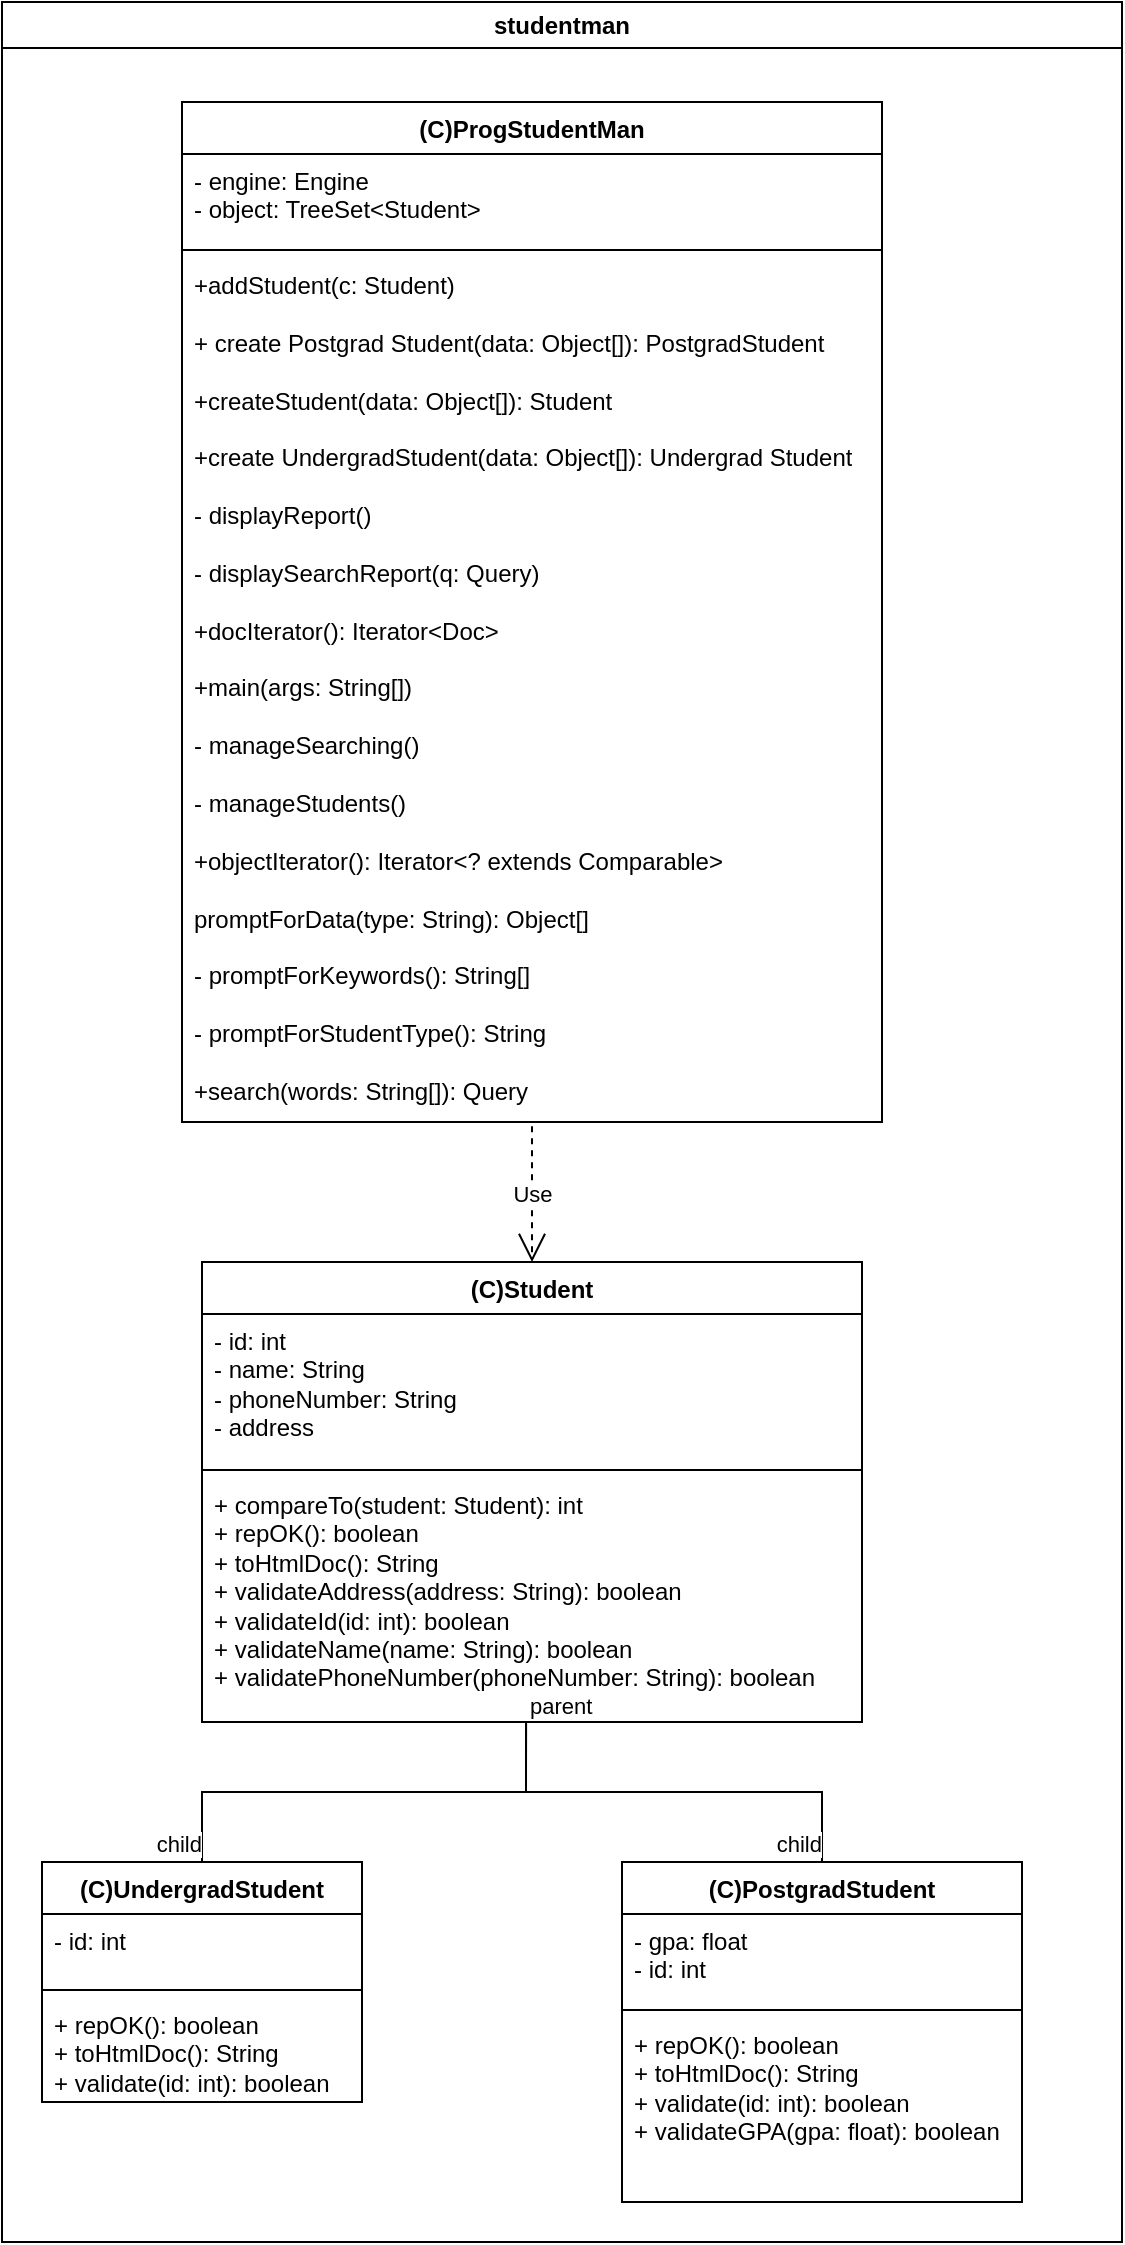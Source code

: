 <mxfile version="21.3.7" type="device">
  <diagram name="Page-1" id="wqUR8lJIQ4sQuNMU2fzg">
    <mxGraphModel dx="1434" dy="827" grid="1" gridSize="10" guides="1" tooltips="1" connect="1" arrows="1" fold="1" page="1" pageScale="1" pageWidth="1654" pageHeight="2336" math="0" shadow="0">
      <root>
        <mxCell id="0" />
        <mxCell id="1" parent="0" />
        <mxCell id="XfOQXz6QC567yLtcZh3Q-1" value="studentman" style="swimlane;whiteSpace=wrap;html=1;startSize=23;" vertex="1" parent="1">
          <mxGeometry width="560" height="1120" as="geometry" />
        </mxCell>
        <mxCell id="XfOQXz6QC567yLtcZh3Q-2" value="(C)ProgStudentMan" style="swimlane;fontStyle=1;align=center;verticalAlign=top;childLayout=stackLayout;horizontal=1;startSize=26;horizontalStack=0;resizeParent=1;resizeParentMax=0;resizeLast=0;collapsible=1;marginBottom=0;whiteSpace=wrap;html=1;" vertex="1" parent="XfOQXz6QC567yLtcZh3Q-1">
          <mxGeometry x="90" y="50" width="350" height="510" as="geometry" />
        </mxCell>
        <mxCell id="XfOQXz6QC567yLtcZh3Q-3" value="- engine: Engine&lt;br&gt;- object: TreeSet&amp;lt;Student&amp;gt;" style="text;strokeColor=none;fillColor=none;align=left;verticalAlign=top;spacingLeft=4;spacingRight=4;overflow=hidden;rotatable=0;points=[[0,0.5],[1,0.5]];portConstraint=eastwest;whiteSpace=wrap;html=1;" vertex="1" parent="XfOQXz6QC567yLtcZh3Q-2">
          <mxGeometry y="26" width="350" height="44" as="geometry" />
        </mxCell>
        <mxCell id="XfOQXz6QC567yLtcZh3Q-4" value="" style="line;strokeWidth=1;fillColor=none;align=left;verticalAlign=middle;spacingTop=-1;spacingLeft=3;spacingRight=3;rotatable=0;labelPosition=right;points=[];portConstraint=eastwest;strokeColor=inherit;" vertex="1" parent="XfOQXz6QC567yLtcZh3Q-2">
          <mxGeometry y="70" width="350" height="8" as="geometry" />
        </mxCell>
        <mxCell id="XfOQXz6QC567yLtcZh3Q-5" value="&lt;div&gt;+addStudent(c: Student)&lt;/div&gt;&lt;div&gt;&lt;br&gt;&lt;/div&gt;&lt;div&gt;+ create Postgrad Student(data: Object[]): PostgradStudent&lt;/div&gt;&lt;div&gt;&lt;br&gt;&lt;/div&gt;&lt;div&gt;+createStudent(data: Object[]): Student&lt;/div&gt;&lt;div&gt;&lt;br&gt;&lt;/div&gt;&lt;div&gt;+create UndergradStudent(data: Object[]): Undergrad Student&lt;/div&gt;&lt;div&gt;&lt;br&gt;&lt;/div&gt;&lt;div&gt;- displayReport()&lt;/div&gt;&lt;div&gt;&lt;br&gt;&lt;/div&gt;&lt;div&gt;- displaySearchReport(q: Query)&lt;/div&gt;&lt;div&gt;&lt;br&gt;&lt;/div&gt;&lt;div&gt;+docIterator(): Iterator&amp;lt;Doc&amp;gt;&lt;/div&gt;&lt;div&gt;&lt;br&gt;&lt;/div&gt;&lt;div&gt;+main(args: String[])&lt;/div&gt;&lt;div&gt;&lt;br&gt;&lt;/div&gt;&lt;div&gt;- manageSearching()&lt;/div&gt;&lt;div&gt;&lt;br&gt;&lt;/div&gt;&lt;div&gt;- manageStudents()&lt;/div&gt;&lt;div&gt;&lt;br&gt;&lt;/div&gt;&lt;div&gt;+objectIterator(): Iterator&amp;lt;? extends Comparable&amp;gt;&lt;/div&gt;&lt;div&gt;&lt;br&gt;&lt;/div&gt;&lt;div&gt;promptForData(type: String): Object[]&lt;/div&gt;&lt;div&gt;&lt;br&gt;&lt;/div&gt;&lt;div&gt;- promptForKeywords(): String[]&lt;/div&gt;&lt;div&gt;&lt;br&gt;&lt;/div&gt;&lt;div&gt;- promptForStudentType(): String&lt;/div&gt;&lt;div&gt;&lt;br&gt;&lt;/div&gt;&lt;div&gt;+search(words: String[]): Query&lt;/div&gt;&lt;div&gt;&lt;br&gt;&lt;/div&gt;" style="text;strokeColor=none;fillColor=none;align=left;verticalAlign=top;spacingLeft=4;spacingRight=4;overflow=hidden;rotatable=0;points=[[0,0.5],[1,0.5]];portConstraint=eastwest;whiteSpace=wrap;html=1;" vertex="1" parent="XfOQXz6QC567yLtcZh3Q-2">
          <mxGeometry y="78" width="350" height="432" as="geometry" />
        </mxCell>
        <mxCell id="XfOQXz6QC567yLtcZh3Q-6" value="(C)Student" style="swimlane;fontStyle=1;align=center;verticalAlign=top;childLayout=stackLayout;horizontal=1;startSize=26;horizontalStack=0;resizeParent=1;resizeParentMax=0;resizeLast=0;collapsible=1;marginBottom=0;whiteSpace=wrap;html=1;" vertex="1" parent="XfOQXz6QC567yLtcZh3Q-1">
          <mxGeometry x="100" y="630" width="330" height="230" as="geometry" />
        </mxCell>
        <mxCell id="XfOQXz6QC567yLtcZh3Q-7" value="- id: int&lt;br&gt;- name: String&lt;br&gt;- phoneNumber: String&lt;br&gt;- address" style="text;strokeColor=none;fillColor=none;align=left;verticalAlign=top;spacingLeft=4;spacingRight=4;overflow=hidden;rotatable=0;points=[[0,0.5],[1,0.5]];portConstraint=eastwest;whiteSpace=wrap;html=1;" vertex="1" parent="XfOQXz6QC567yLtcZh3Q-6">
          <mxGeometry y="26" width="330" height="74" as="geometry" />
        </mxCell>
        <mxCell id="XfOQXz6QC567yLtcZh3Q-8" value="" style="line;strokeWidth=1;fillColor=none;align=left;verticalAlign=middle;spacingTop=-1;spacingLeft=3;spacingRight=3;rotatable=0;labelPosition=right;points=[];portConstraint=eastwest;strokeColor=inherit;" vertex="1" parent="XfOQXz6QC567yLtcZh3Q-6">
          <mxGeometry y="100" width="330" height="8" as="geometry" />
        </mxCell>
        <mxCell id="XfOQXz6QC567yLtcZh3Q-9" value="+ compareTo(student: Student): int&lt;br&gt;+ repOK(): boolean&lt;br&gt;+ toHtmlDoc(): String&lt;br&gt;+ validateAddress(address: String): boolean&lt;br&gt;+ validateId(id: int): boolean&lt;br&gt;+ validateName(name: String): boolean&lt;br&gt;+ validatePhoneNumber(phoneNumber: String): boolean" style="text;strokeColor=none;fillColor=none;align=left;verticalAlign=top;spacingLeft=4;spacingRight=4;overflow=hidden;rotatable=0;points=[[0,0.5],[1,0.5]];portConstraint=eastwest;whiteSpace=wrap;html=1;" vertex="1" parent="XfOQXz6QC567yLtcZh3Q-6">
          <mxGeometry y="108" width="330" height="122" as="geometry" />
        </mxCell>
        <mxCell id="XfOQXz6QC567yLtcZh3Q-10" value="(C)UndergradStudent" style="swimlane;fontStyle=1;align=center;verticalAlign=top;childLayout=stackLayout;horizontal=1;startSize=26;horizontalStack=0;resizeParent=1;resizeParentMax=0;resizeLast=0;collapsible=1;marginBottom=0;whiteSpace=wrap;html=1;" vertex="1" parent="XfOQXz6QC567yLtcZh3Q-1">
          <mxGeometry x="20" y="930" width="160" height="120" as="geometry" />
        </mxCell>
        <mxCell id="XfOQXz6QC567yLtcZh3Q-11" value="- id: int" style="text;strokeColor=none;fillColor=none;align=left;verticalAlign=top;spacingLeft=4;spacingRight=4;overflow=hidden;rotatable=0;points=[[0,0.5],[1,0.5]];portConstraint=eastwest;whiteSpace=wrap;html=1;" vertex="1" parent="XfOQXz6QC567yLtcZh3Q-10">
          <mxGeometry y="26" width="160" height="34" as="geometry" />
        </mxCell>
        <mxCell id="XfOQXz6QC567yLtcZh3Q-12" value="" style="line;strokeWidth=1;fillColor=none;align=left;verticalAlign=middle;spacingTop=-1;spacingLeft=3;spacingRight=3;rotatable=0;labelPosition=right;points=[];portConstraint=eastwest;strokeColor=inherit;" vertex="1" parent="XfOQXz6QC567yLtcZh3Q-10">
          <mxGeometry y="60" width="160" height="8" as="geometry" />
        </mxCell>
        <mxCell id="XfOQXz6QC567yLtcZh3Q-13" value="+ repOK(): boolean&lt;br&gt;+ toHtmlDoc(): String&lt;br&gt;+ validate(id: int): boolean" style="text;strokeColor=none;fillColor=none;align=left;verticalAlign=top;spacingLeft=4;spacingRight=4;overflow=hidden;rotatable=0;points=[[0,0.5],[1,0.5]];portConstraint=eastwest;whiteSpace=wrap;html=1;" vertex="1" parent="XfOQXz6QC567yLtcZh3Q-10">
          <mxGeometry y="68" width="160" height="52" as="geometry" />
        </mxCell>
        <mxCell id="XfOQXz6QC567yLtcZh3Q-25" value="" style="endArrow=none;html=1;edgeStyle=orthogonalEdgeStyle;rounded=0;entryX=0.5;entryY=0;entryDx=0;entryDy=0;exitX=0.491;exitY=1.008;exitDx=0;exitDy=0;exitPerimeter=0;" edge="1" parent="XfOQXz6QC567yLtcZh3Q-1" source="XfOQXz6QC567yLtcZh3Q-9" target="XfOQXz6QC567yLtcZh3Q-10">
          <mxGeometry relative="1" as="geometry">
            <mxPoint x="840" y="400" as="sourcePoint" />
            <mxPoint x="1000" y="400" as="targetPoint" />
          </mxGeometry>
        </mxCell>
        <mxCell id="XfOQXz6QC567yLtcZh3Q-26" value="parent" style="edgeLabel;resizable=0;html=1;align=left;verticalAlign=bottom;" connectable="0" vertex="1" parent="XfOQXz6QC567yLtcZh3Q-25">
          <mxGeometry x="-1" relative="1" as="geometry" />
        </mxCell>
        <mxCell id="XfOQXz6QC567yLtcZh3Q-27" value="child" style="edgeLabel;resizable=0;html=1;align=right;verticalAlign=bottom;" connectable="0" vertex="1" parent="XfOQXz6QC567yLtcZh3Q-25">
          <mxGeometry x="1" relative="1" as="geometry" />
        </mxCell>
        <mxCell id="XfOQXz6QC567yLtcZh3Q-14" value="(C)PostgradStudent" style="swimlane;fontStyle=1;align=center;verticalAlign=top;childLayout=stackLayout;horizontal=1;startSize=26;horizontalStack=0;resizeParent=1;resizeParentMax=0;resizeLast=0;collapsible=1;marginBottom=0;whiteSpace=wrap;html=1;" vertex="1" parent="XfOQXz6QC567yLtcZh3Q-1">
          <mxGeometry x="310" y="930" width="200" height="170" as="geometry" />
        </mxCell>
        <mxCell id="XfOQXz6QC567yLtcZh3Q-15" value="- gpa: float&lt;br&gt;- id: int" style="text;strokeColor=none;fillColor=none;align=left;verticalAlign=top;spacingLeft=4;spacingRight=4;overflow=hidden;rotatable=0;points=[[0,0.5],[1,0.5]];portConstraint=eastwest;whiteSpace=wrap;html=1;" vertex="1" parent="XfOQXz6QC567yLtcZh3Q-14">
          <mxGeometry y="26" width="200" height="44" as="geometry" />
        </mxCell>
        <mxCell id="XfOQXz6QC567yLtcZh3Q-16" value="" style="line;strokeWidth=1;fillColor=none;align=left;verticalAlign=middle;spacingTop=-1;spacingLeft=3;spacingRight=3;rotatable=0;labelPosition=right;points=[];portConstraint=eastwest;strokeColor=inherit;" vertex="1" parent="XfOQXz6QC567yLtcZh3Q-14">
          <mxGeometry y="70" width="200" height="8" as="geometry" />
        </mxCell>
        <mxCell id="XfOQXz6QC567yLtcZh3Q-17" value="+ repOK(): boolean&lt;br&gt;+ toHtmlDoc(): String&lt;br&gt;+ validate(id: int): boolean&lt;br&gt;+ validateGPA(gpa: float): boolean" style="text;strokeColor=none;fillColor=none;align=left;verticalAlign=top;spacingLeft=4;spacingRight=4;overflow=hidden;rotatable=0;points=[[0,0.5],[1,0.5]];portConstraint=eastwest;whiteSpace=wrap;html=1;" vertex="1" parent="XfOQXz6QC567yLtcZh3Q-14">
          <mxGeometry y="78" width="200" height="92" as="geometry" />
        </mxCell>
        <mxCell id="XfOQXz6QC567yLtcZh3Q-28" value="" style="endArrow=none;html=1;edgeStyle=orthogonalEdgeStyle;rounded=0;entryX=0.5;entryY=0;entryDx=0;entryDy=0;exitX=0.491;exitY=1;exitDx=0;exitDy=0;exitPerimeter=0;" edge="1" parent="XfOQXz6QC567yLtcZh3Q-1" source="XfOQXz6QC567yLtcZh3Q-9" target="XfOQXz6QC567yLtcZh3Q-14">
          <mxGeometry relative="1" as="geometry">
            <mxPoint x="990" y="420" as="sourcePoint" />
            <mxPoint x="1150" y="420" as="targetPoint" />
          </mxGeometry>
        </mxCell>
        <mxCell id="XfOQXz6QC567yLtcZh3Q-29" value="parent" style="edgeLabel;resizable=0;html=1;align=left;verticalAlign=bottom;" connectable="0" vertex="1" parent="XfOQXz6QC567yLtcZh3Q-28">
          <mxGeometry x="-1" relative="1" as="geometry" />
        </mxCell>
        <mxCell id="XfOQXz6QC567yLtcZh3Q-30" value="child" style="edgeLabel;resizable=0;html=1;align=right;verticalAlign=bottom;" connectable="0" vertex="1" parent="XfOQXz6QC567yLtcZh3Q-28">
          <mxGeometry x="1" relative="1" as="geometry" />
        </mxCell>
        <mxCell id="XfOQXz6QC567yLtcZh3Q-31" value="Use" style="endArrow=open;endSize=12;dashed=1;html=1;rounded=0;entryX=0.5;entryY=0;entryDx=0;entryDy=0;exitX=0.5;exitY=1.005;exitDx=0;exitDy=0;exitPerimeter=0;" edge="1" parent="XfOQXz6QC567yLtcZh3Q-1" source="XfOQXz6QC567yLtcZh3Q-5" target="XfOQXz6QC567yLtcZh3Q-6">
          <mxGeometry width="160" relative="1" as="geometry">
            <mxPoint x="190" y="610" as="sourcePoint" />
            <mxPoint x="350" y="610" as="targetPoint" />
          </mxGeometry>
        </mxCell>
      </root>
    </mxGraphModel>
  </diagram>
</mxfile>
